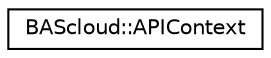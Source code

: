 digraph "Graphical Class Hierarchy"
{
 // LATEX_PDF_SIZE
  edge [fontname="Helvetica",fontsize="10",labelfontname="Helvetica",labelfontsize="10"];
  node [fontname="Helvetica",fontsize="10",shape=record];
  rankdir="LR";
  Node0 [label="BAScloud::APIContext",height=0.2,width=0.4,color="black", fillcolor="white", style="filled",URL="$classBAScloud_1_1APIContext.html",tooltip="BAScloud API context is a 1:1 implementation of the unabstracted API endpoints."];
}
